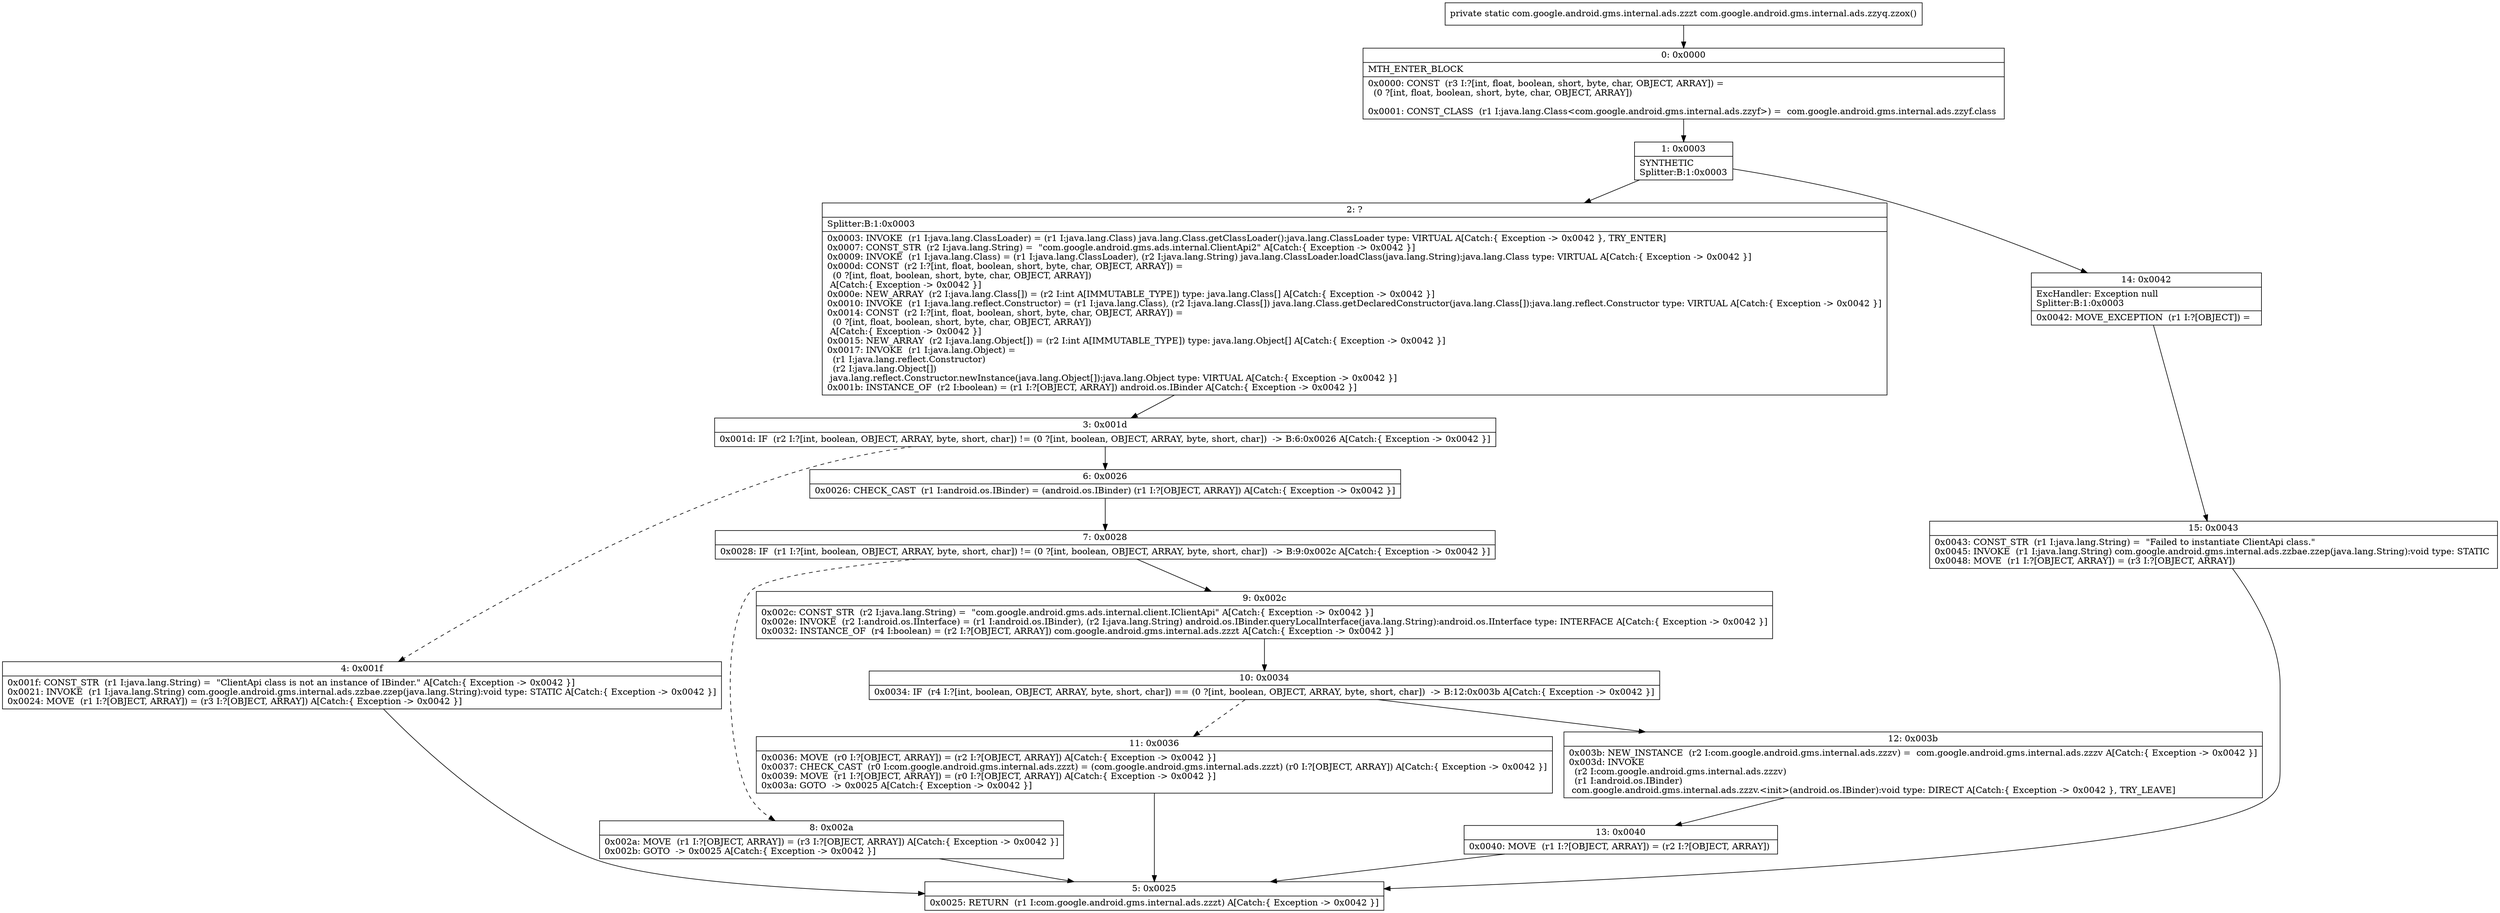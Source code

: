 digraph "CFG forcom.google.android.gms.internal.ads.zzyq.zzox()Lcom\/google\/android\/gms\/internal\/ads\/zzzt;" {
Node_0 [shape=record,label="{0\:\ 0x0000|MTH_ENTER_BLOCK\l|0x0000: CONST  (r3 I:?[int, float, boolean, short, byte, char, OBJECT, ARRAY]) = \l  (0 ?[int, float, boolean, short, byte, char, OBJECT, ARRAY])\l \l0x0001: CONST_CLASS  (r1 I:java.lang.Class\<com.google.android.gms.internal.ads.zzyf\>) =  com.google.android.gms.internal.ads.zzyf.class \l}"];
Node_1 [shape=record,label="{1\:\ 0x0003|SYNTHETIC\lSplitter:B:1:0x0003\l}"];
Node_2 [shape=record,label="{2\:\ ?|Splitter:B:1:0x0003\l|0x0003: INVOKE  (r1 I:java.lang.ClassLoader) = (r1 I:java.lang.Class) java.lang.Class.getClassLoader():java.lang.ClassLoader type: VIRTUAL A[Catch:\{ Exception \-\> 0x0042 \}, TRY_ENTER]\l0x0007: CONST_STR  (r2 I:java.lang.String) =  \"com.google.android.gms.ads.internal.ClientApi2\" A[Catch:\{ Exception \-\> 0x0042 \}]\l0x0009: INVOKE  (r1 I:java.lang.Class) = (r1 I:java.lang.ClassLoader), (r2 I:java.lang.String) java.lang.ClassLoader.loadClass(java.lang.String):java.lang.Class type: VIRTUAL A[Catch:\{ Exception \-\> 0x0042 \}]\l0x000d: CONST  (r2 I:?[int, float, boolean, short, byte, char, OBJECT, ARRAY]) = \l  (0 ?[int, float, boolean, short, byte, char, OBJECT, ARRAY])\l A[Catch:\{ Exception \-\> 0x0042 \}]\l0x000e: NEW_ARRAY  (r2 I:java.lang.Class[]) = (r2 I:int A[IMMUTABLE_TYPE]) type: java.lang.Class[] A[Catch:\{ Exception \-\> 0x0042 \}]\l0x0010: INVOKE  (r1 I:java.lang.reflect.Constructor) = (r1 I:java.lang.Class), (r2 I:java.lang.Class[]) java.lang.Class.getDeclaredConstructor(java.lang.Class[]):java.lang.reflect.Constructor type: VIRTUAL A[Catch:\{ Exception \-\> 0x0042 \}]\l0x0014: CONST  (r2 I:?[int, float, boolean, short, byte, char, OBJECT, ARRAY]) = \l  (0 ?[int, float, boolean, short, byte, char, OBJECT, ARRAY])\l A[Catch:\{ Exception \-\> 0x0042 \}]\l0x0015: NEW_ARRAY  (r2 I:java.lang.Object[]) = (r2 I:int A[IMMUTABLE_TYPE]) type: java.lang.Object[] A[Catch:\{ Exception \-\> 0x0042 \}]\l0x0017: INVOKE  (r1 I:java.lang.Object) = \l  (r1 I:java.lang.reflect.Constructor)\l  (r2 I:java.lang.Object[])\l java.lang.reflect.Constructor.newInstance(java.lang.Object[]):java.lang.Object type: VIRTUAL A[Catch:\{ Exception \-\> 0x0042 \}]\l0x001b: INSTANCE_OF  (r2 I:boolean) = (r1 I:?[OBJECT, ARRAY]) android.os.IBinder A[Catch:\{ Exception \-\> 0x0042 \}]\l}"];
Node_3 [shape=record,label="{3\:\ 0x001d|0x001d: IF  (r2 I:?[int, boolean, OBJECT, ARRAY, byte, short, char]) != (0 ?[int, boolean, OBJECT, ARRAY, byte, short, char])  \-\> B:6:0x0026 A[Catch:\{ Exception \-\> 0x0042 \}]\l}"];
Node_4 [shape=record,label="{4\:\ 0x001f|0x001f: CONST_STR  (r1 I:java.lang.String) =  \"ClientApi class is not an instance of IBinder.\" A[Catch:\{ Exception \-\> 0x0042 \}]\l0x0021: INVOKE  (r1 I:java.lang.String) com.google.android.gms.internal.ads.zzbae.zzep(java.lang.String):void type: STATIC A[Catch:\{ Exception \-\> 0x0042 \}]\l0x0024: MOVE  (r1 I:?[OBJECT, ARRAY]) = (r3 I:?[OBJECT, ARRAY]) A[Catch:\{ Exception \-\> 0x0042 \}]\l}"];
Node_5 [shape=record,label="{5\:\ 0x0025|0x0025: RETURN  (r1 I:com.google.android.gms.internal.ads.zzzt) A[Catch:\{ Exception \-\> 0x0042 \}]\l}"];
Node_6 [shape=record,label="{6\:\ 0x0026|0x0026: CHECK_CAST  (r1 I:android.os.IBinder) = (android.os.IBinder) (r1 I:?[OBJECT, ARRAY]) A[Catch:\{ Exception \-\> 0x0042 \}]\l}"];
Node_7 [shape=record,label="{7\:\ 0x0028|0x0028: IF  (r1 I:?[int, boolean, OBJECT, ARRAY, byte, short, char]) != (0 ?[int, boolean, OBJECT, ARRAY, byte, short, char])  \-\> B:9:0x002c A[Catch:\{ Exception \-\> 0x0042 \}]\l}"];
Node_8 [shape=record,label="{8\:\ 0x002a|0x002a: MOVE  (r1 I:?[OBJECT, ARRAY]) = (r3 I:?[OBJECT, ARRAY]) A[Catch:\{ Exception \-\> 0x0042 \}]\l0x002b: GOTO  \-\> 0x0025 A[Catch:\{ Exception \-\> 0x0042 \}]\l}"];
Node_9 [shape=record,label="{9\:\ 0x002c|0x002c: CONST_STR  (r2 I:java.lang.String) =  \"com.google.android.gms.ads.internal.client.IClientApi\" A[Catch:\{ Exception \-\> 0x0042 \}]\l0x002e: INVOKE  (r2 I:android.os.IInterface) = (r1 I:android.os.IBinder), (r2 I:java.lang.String) android.os.IBinder.queryLocalInterface(java.lang.String):android.os.IInterface type: INTERFACE A[Catch:\{ Exception \-\> 0x0042 \}]\l0x0032: INSTANCE_OF  (r4 I:boolean) = (r2 I:?[OBJECT, ARRAY]) com.google.android.gms.internal.ads.zzzt A[Catch:\{ Exception \-\> 0x0042 \}]\l}"];
Node_10 [shape=record,label="{10\:\ 0x0034|0x0034: IF  (r4 I:?[int, boolean, OBJECT, ARRAY, byte, short, char]) == (0 ?[int, boolean, OBJECT, ARRAY, byte, short, char])  \-\> B:12:0x003b A[Catch:\{ Exception \-\> 0x0042 \}]\l}"];
Node_11 [shape=record,label="{11\:\ 0x0036|0x0036: MOVE  (r0 I:?[OBJECT, ARRAY]) = (r2 I:?[OBJECT, ARRAY]) A[Catch:\{ Exception \-\> 0x0042 \}]\l0x0037: CHECK_CAST  (r0 I:com.google.android.gms.internal.ads.zzzt) = (com.google.android.gms.internal.ads.zzzt) (r0 I:?[OBJECT, ARRAY]) A[Catch:\{ Exception \-\> 0x0042 \}]\l0x0039: MOVE  (r1 I:?[OBJECT, ARRAY]) = (r0 I:?[OBJECT, ARRAY]) A[Catch:\{ Exception \-\> 0x0042 \}]\l0x003a: GOTO  \-\> 0x0025 A[Catch:\{ Exception \-\> 0x0042 \}]\l}"];
Node_12 [shape=record,label="{12\:\ 0x003b|0x003b: NEW_INSTANCE  (r2 I:com.google.android.gms.internal.ads.zzzv) =  com.google.android.gms.internal.ads.zzzv A[Catch:\{ Exception \-\> 0x0042 \}]\l0x003d: INVOKE  \l  (r2 I:com.google.android.gms.internal.ads.zzzv)\l  (r1 I:android.os.IBinder)\l com.google.android.gms.internal.ads.zzzv.\<init\>(android.os.IBinder):void type: DIRECT A[Catch:\{ Exception \-\> 0x0042 \}, TRY_LEAVE]\l}"];
Node_13 [shape=record,label="{13\:\ 0x0040|0x0040: MOVE  (r1 I:?[OBJECT, ARRAY]) = (r2 I:?[OBJECT, ARRAY]) \l}"];
Node_14 [shape=record,label="{14\:\ 0x0042|ExcHandler: Exception null\lSplitter:B:1:0x0003\l|0x0042: MOVE_EXCEPTION  (r1 I:?[OBJECT]) =  \l}"];
Node_15 [shape=record,label="{15\:\ 0x0043|0x0043: CONST_STR  (r1 I:java.lang.String) =  \"Failed to instantiate ClientApi class.\" \l0x0045: INVOKE  (r1 I:java.lang.String) com.google.android.gms.internal.ads.zzbae.zzep(java.lang.String):void type: STATIC \l0x0048: MOVE  (r1 I:?[OBJECT, ARRAY]) = (r3 I:?[OBJECT, ARRAY]) \l}"];
MethodNode[shape=record,label="{private static com.google.android.gms.internal.ads.zzzt com.google.android.gms.internal.ads.zzyq.zzox() }"];
MethodNode -> Node_0;
Node_0 -> Node_1;
Node_1 -> Node_2;
Node_1 -> Node_14;
Node_2 -> Node_3;
Node_3 -> Node_4[style=dashed];
Node_3 -> Node_6;
Node_4 -> Node_5;
Node_6 -> Node_7;
Node_7 -> Node_8[style=dashed];
Node_7 -> Node_9;
Node_8 -> Node_5;
Node_9 -> Node_10;
Node_10 -> Node_11[style=dashed];
Node_10 -> Node_12;
Node_11 -> Node_5;
Node_12 -> Node_13;
Node_13 -> Node_5;
Node_14 -> Node_15;
Node_15 -> Node_5;
}

